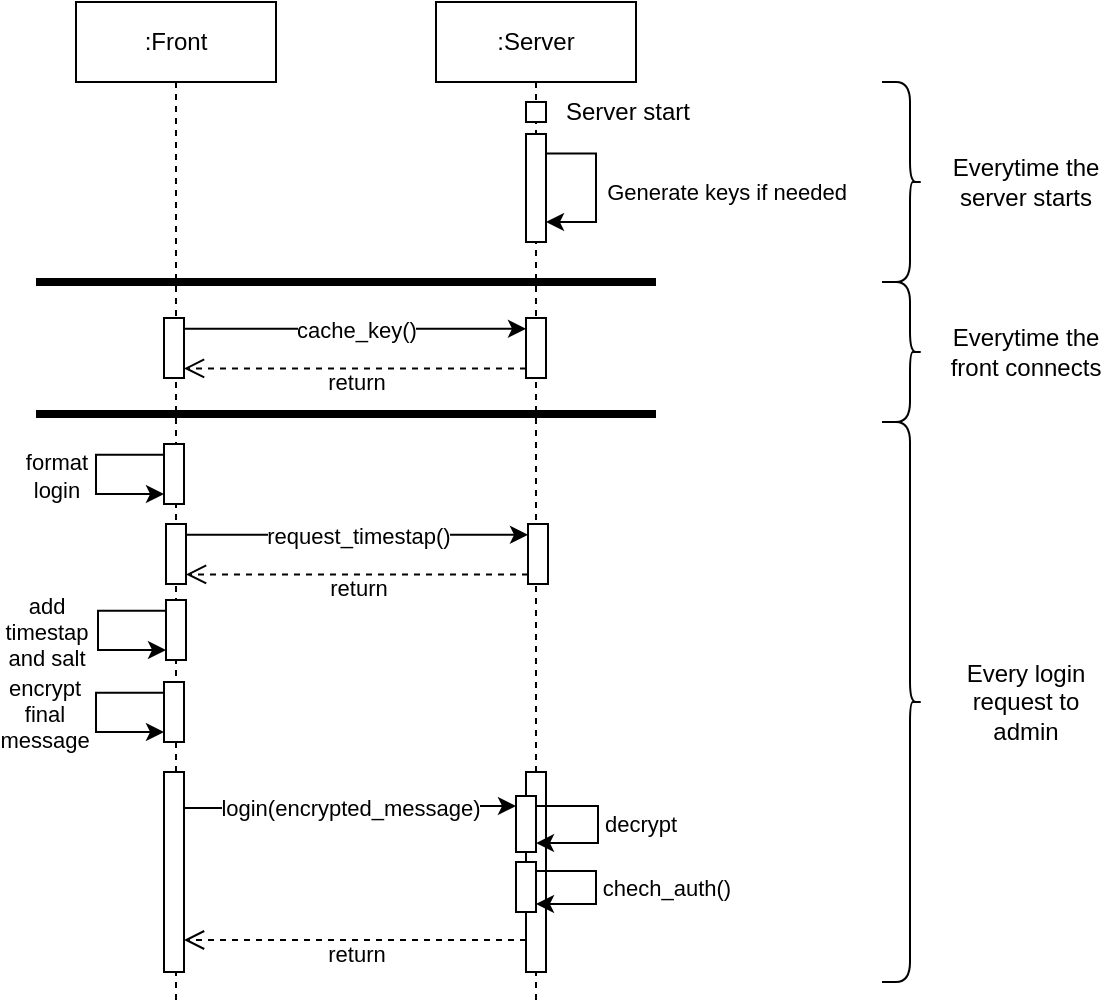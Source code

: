<mxfile version="22.1.8" type="device">
  <diagram name="Page-1" id="2YBvvXClWsGukQMizWep">
    <mxGraphModel dx="819" dy="421" grid="1" gridSize="10" guides="1" tooltips="1" connect="1" arrows="1" fold="1" page="1" pageScale="1" pageWidth="850" pageHeight="1100" background="#ffffff" math="0" shadow="0">
      <root>
        <mxCell id="0" />
        <mxCell id="1" parent="0" />
        <mxCell id="aM9ryv3xv72pqoxQDRHE-1" value=":Front" style="shape=umlLifeline;perimeter=lifelinePerimeter;whiteSpace=wrap;html=1;container=0;dropTarget=0;collapsible=0;recursiveResize=0;outlineConnect=0;portConstraint=eastwest;newEdgeStyle={&quot;edgeStyle&quot;:&quot;elbowEdgeStyle&quot;,&quot;elbow&quot;:&quot;vertical&quot;,&quot;curved&quot;:0,&quot;rounded&quot;:0};" parent="1" vertex="1">
          <mxGeometry x="40" y="40" width="100" height="500" as="geometry" />
        </mxCell>
        <mxCell id="gnmqrygsjQKP4wfBWkxj-38" value="" style="html=1;points=[[0,0.18,0,0,0],[0,0.84,0,0,0]];perimeter=orthogonalPerimeter;outlineConnect=0;targetShapes=umlLifeline;portConstraint=eastwest;newEdgeStyle={&quot;edgeStyle&quot;:&quot;elbowEdgeStyle&quot;,&quot;elbow&quot;:&quot;vertical&quot;,&quot;curved&quot;:0,&quot;rounded&quot;:0};container=0;" vertex="1" parent="aM9ryv3xv72pqoxQDRHE-1">
          <mxGeometry x="44" y="221" width="10" height="30" as="geometry" />
        </mxCell>
        <mxCell id="gnmqrygsjQKP4wfBWkxj-39" value="" style="endArrow=classic;html=1;rounded=0;edgeStyle=orthogonalEdgeStyle;exitX=0;exitY=0.18;exitDx=0;exitDy=0;exitPerimeter=0;entryX=0;entryY=0.84;entryDx=0;entryDy=0;entryPerimeter=0;" edge="1" parent="aM9ryv3xv72pqoxQDRHE-1" source="gnmqrygsjQKP4wfBWkxj-38" target="gnmqrygsjQKP4wfBWkxj-38">
          <mxGeometry relative="1" as="geometry">
            <mxPoint x="34" y="226.1" as="sourcePoint" />
            <mxPoint x="34" y="245.9" as="targetPoint" />
            <Array as="points">
              <mxPoint x="44" y="226" />
              <mxPoint x="10" y="226" />
              <mxPoint x="10" y="246" />
              <mxPoint x="44" y="246" />
            </Array>
          </mxGeometry>
        </mxCell>
        <mxCell id="gnmqrygsjQKP4wfBWkxj-40" value="&lt;div&gt;format&lt;/div&gt;&lt;div&gt;login&lt;br&gt;&lt;/div&gt;" style="edgeLabel;resizable=0;html=1;align=center;verticalAlign=middle;" connectable="0" vertex="1" parent="gnmqrygsjQKP4wfBWkxj-39">
          <mxGeometry relative="1" as="geometry">
            <mxPoint x="-20" as="offset" />
          </mxGeometry>
        </mxCell>
        <mxCell id="gnmqrygsjQKP4wfBWkxj-59" value="" style="html=1;points=[[0,0.18,0,0,0],[0,0.84,0,0,0]];perimeter=orthogonalPerimeter;outlineConnect=0;targetShapes=umlLifeline;portConstraint=eastwest;newEdgeStyle={&quot;edgeStyle&quot;:&quot;elbowEdgeStyle&quot;,&quot;elbow&quot;:&quot;vertical&quot;,&quot;curved&quot;:0,&quot;rounded&quot;:0};container=0;" vertex="1" parent="aM9ryv3xv72pqoxQDRHE-1">
          <mxGeometry x="44" y="340" width="10" height="30" as="geometry" />
        </mxCell>
        <mxCell id="gnmqrygsjQKP4wfBWkxj-60" value="" style="endArrow=classic;html=1;rounded=0;edgeStyle=orthogonalEdgeStyle;exitX=0;exitY=0.18;exitDx=0;exitDy=0;exitPerimeter=0;entryX=0;entryY=0.84;entryDx=0;entryDy=0;entryPerimeter=0;" edge="1" parent="aM9ryv3xv72pqoxQDRHE-1" source="gnmqrygsjQKP4wfBWkxj-59" target="gnmqrygsjQKP4wfBWkxj-59">
          <mxGeometry relative="1" as="geometry">
            <mxPoint x="34" y="345.1" as="sourcePoint" />
            <mxPoint x="34" y="364.9" as="targetPoint" />
            <Array as="points">
              <mxPoint x="44" y="345" />
              <mxPoint x="10" y="345" />
              <mxPoint x="10" y="365" />
              <mxPoint x="44" y="365" />
            </Array>
          </mxGeometry>
        </mxCell>
        <mxCell id="gnmqrygsjQKP4wfBWkxj-61" value="&lt;div&gt;encrypt &lt;br&gt;&lt;/div&gt;&lt;div&gt;final&lt;/div&gt;&lt;div&gt;message&lt;br&gt;&lt;/div&gt;" style="edgeLabel;resizable=0;html=1;align=center;verticalAlign=middle;" connectable="0" vertex="1" parent="gnmqrygsjQKP4wfBWkxj-60">
          <mxGeometry relative="1" as="geometry">
            <mxPoint x="-26" as="offset" />
          </mxGeometry>
        </mxCell>
        <mxCell id="aM9ryv3xv72pqoxQDRHE-5" value=":Server" style="shape=umlLifeline;perimeter=lifelinePerimeter;whiteSpace=wrap;html=1;container=0;dropTarget=0;collapsible=0;recursiveResize=0;outlineConnect=0;portConstraint=eastwest;newEdgeStyle={&quot;edgeStyle&quot;:&quot;elbowEdgeStyle&quot;,&quot;elbow&quot;:&quot;vertical&quot;,&quot;curved&quot;:0,&quot;rounded&quot;:0};movable=1;resizable=1;rotatable=1;deletable=1;editable=1;locked=0;connectable=1;" parent="1" vertex="1">
          <mxGeometry x="220" y="40" width="100" height="500" as="geometry" />
        </mxCell>
        <mxCell id="aM9ryv3xv72pqoxQDRHE-6" value="" style="html=1;points=[];perimeter=orthogonalPerimeter;outlineConnect=0;targetShapes=umlLifeline;portConstraint=eastwest;newEdgeStyle={&quot;edgeStyle&quot;:&quot;elbowEdgeStyle&quot;,&quot;elbow&quot;:&quot;vertical&quot;,&quot;curved&quot;:0,&quot;rounded&quot;:0};" parent="aM9ryv3xv72pqoxQDRHE-5" vertex="1">
          <mxGeometry x="45" y="50" width="10" height="10" as="geometry" />
        </mxCell>
        <mxCell id="gnmqrygsjQKP4wfBWkxj-46" value="" style="html=1;points=[[1,0.18,0,0,0],[1,0.84,0,0,0]];perimeter=orthogonalPerimeter;outlineConnect=0;targetShapes=umlLifeline;portConstraint=eastwest;newEdgeStyle={&quot;edgeStyle&quot;:&quot;elbowEdgeStyle&quot;,&quot;elbow&quot;:&quot;vertical&quot;,&quot;curved&quot;:0,&quot;rounded&quot;:0};container=0;" vertex="1" parent="aM9ryv3xv72pqoxQDRHE-5">
          <mxGeometry x="-135" y="261" width="10" height="30" as="geometry" />
        </mxCell>
        <mxCell id="gnmqrygsjQKP4wfBWkxj-47" value="" style="html=1;points=[[0,0.18,0,0,0],[0,0.84,0,0,0]];perimeter=orthogonalPerimeter;outlineConnect=0;targetShapes=umlLifeline;portConstraint=eastwest;newEdgeStyle={&quot;edgeStyle&quot;:&quot;elbowEdgeStyle&quot;,&quot;elbow&quot;:&quot;vertical&quot;,&quot;curved&quot;:0,&quot;rounded&quot;:0};container=0;" vertex="1" parent="aM9ryv3xv72pqoxQDRHE-5">
          <mxGeometry x="46" y="261" width="10" height="30" as="geometry" />
        </mxCell>
        <mxCell id="gnmqrygsjQKP4wfBWkxj-48" value="" style="endArrow=classic;html=1;rounded=0;edgeStyle=orthogonalEdgeStyle;entryX=0;entryY=0.18;entryDx=0;entryDy=0;entryPerimeter=0;exitX=1;exitY=0.18;exitDx=0;exitDy=0;exitPerimeter=0;" edge="1" parent="aM9ryv3xv72pqoxQDRHE-5" source="gnmqrygsjQKP4wfBWkxj-46" target="gnmqrygsjQKP4wfBWkxj-47">
          <mxGeometry relative="1" as="geometry">
            <mxPoint x="-121" y="270.514" as="sourcePoint" />
            <mxPoint x="41" y="271" as="targetPoint" />
          </mxGeometry>
        </mxCell>
        <mxCell id="gnmqrygsjQKP4wfBWkxj-49" value="request_timestap()" style="edgeLabel;resizable=0;html=1;align=center;verticalAlign=middle;" connectable="0" vertex="1" parent="gnmqrygsjQKP4wfBWkxj-48">
          <mxGeometry relative="1" as="geometry" />
        </mxCell>
        <mxCell id="gnmqrygsjQKP4wfBWkxj-50" value="return" style="html=1;verticalAlign=bottom;endArrow=open;dashed=1;endSize=8;curved=0;rounded=0;edgeStyle=orthogonalEdgeStyle;exitX=0;exitY=0.84;exitDx=0;exitDy=0;exitPerimeter=0;entryX=1;entryY=0.84;entryDx=0;entryDy=0;entryPerimeter=0;" edge="1" parent="aM9ryv3xv72pqoxQDRHE-5" source="gnmqrygsjQKP4wfBWkxj-47" target="gnmqrygsjQKP4wfBWkxj-46">
          <mxGeometry x="-0.006" y="16" relative="1" as="geometry">
            <mxPoint x="61" y="341" as="sourcePoint" />
            <mxPoint x="-121" y="270.514" as="targetPoint" />
            <mxPoint as="offset" />
          </mxGeometry>
        </mxCell>
        <mxCell id="gnmqrygsjQKP4wfBWkxj-56" value="" style="html=1;points=[[1,0.18,0,0,0],[1,0.84,0,0,0]];perimeter=orthogonalPerimeter;outlineConnect=0;targetShapes=umlLifeline;portConstraint=eastwest;newEdgeStyle={&quot;edgeStyle&quot;:&quot;elbowEdgeStyle&quot;,&quot;elbow&quot;:&quot;vertical&quot;,&quot;curved&quot;:0,&quot;rounded&quot;:0};container=0;" vertex="1" parent="aM9ryv3xv72pqoxQDRHE-5">
          <mxGeometry x="45" y="66" width="10" height="54" as="geometry" />
        </mxCell>
        <mxCell id="gnmqrygsjQKP4wfBWkxj-57" value="" style="endArrow=classic;html=1;rounded=0;edgeStyle=orthogonalEdgeStyle;exitX=1;exitY=0.18;exitDx=0;exitDy=0;exitPerimeter=0;" edge="1" parent="aM9ryv3xv72pqoxQDRHE-5" source="gnmqrygsjQKP4wfBWkxj-56" target="gnmqrygsjQKP4wfBWkxj-56">
          <mxGeometry relative="1" as="geometry">
            <mxPoint x="-30" y="180" as="sourcePoint" />
            <mxPoint x="70" y="110" as="targetPoint" />
            <Array as="points">
              <mxPoint x="80" y="76" />
              <mxPoint x="80" y="110" />
            </Array>
          </mxGeometry>
        </mxCell>
        <mxCell id="gnmqrygsjQKP4wfBWkxj-58" value="Generate keys if needed" style="edgeLabel;resizable=0;html=1;align=center;verticalAlign=middle;" connectable="0" vertex="1" parent="gnmqrygsjQKP4wfBWkxj-57">
          <mxGeometry relative="1" as="geometry">
            <mxPoint x="65" y="2" as="offset" />
          </mxGeometry>
        </mxCell>
        <mxCell id="gnmqrygsjQKP4wfBWkxj-1" value="Server start" style="text;html=1;strokeColor=none;fillColor=none;align=center;verticalAlign=middle;whiteSpace=wrap;rounded=0;" vertex="1" parent="1">
          <mxGeometry x="276" y="90" width="80" height="10" as="geometry" />
        </mxCell>
        <mxCell id="gnmqrygsjQKP4wfBWkxj-25" value="" style="html=1;points=[[1,0.18,0,0,0],[1,0.84,0,0,0]];perimeter=orthogonalPerimeter;outlineConnect=0;targetShapes=umlLifeline;portConstraint=eastwest;newEdgeStyle={&quot;edgeStyle&quot;:&quot;elbowEdgeStyle&quot;,&quot;elbow&quot;:&quot;vertical&quot;,&quot;curved&quot;:0,&quot;rounded&quot;:0};container=0;" vertex="1" parent="1">
          <mxGeometry x="84" y="198" width="10" height="30" as="geometry" />
        </mxCell>
        <mxCell id="gnmqrygsjQKP4wfBWkxj-26" value="" style="html=1;points=[[0,0.18,0,0,0],[0,0.84,0,0,0]];perimeter=orthogonalPerimeter;outlineConnect=0;targetShapes=umlLifeline;portConstraint=eastwest;newEdgeStyle={&quot;edgeStyle&quot;:&quot;elbowEdgeStyle&quot;,&quot;elbow&quot;:&quot;vertical&quot;,&quot;curved&quot;:0,&quot;rounded&quot;:0};container=0;" vertex="1" parent="1">
          <mxGeometry x="265" y="198" width="10" height="30" as="geometry" />
        </mxCell>
        <mxCell id="gnmqrygsjQKP4wfBWkxj-27" value="" style="endArrow=classic;html=1;rounded=0;edgeStyle=orthogonalEdgeStyle;entryX=0;entryY=0.18;entryDx=0;entryDy=0;entryPerimeter=0;exitX=1;exitY=0.18;exitDx=0;exitDy=0;exitPerimeter=0;" edge="1" parent="1" source="gnmqrygsjQKP4wfBWkxj-25" target="gnmqrygsjQKP4wfBWkxj-26">
          <mxGeometry relative="1" as="geometry">
            <mxPoint x="98" y="207.514" as="sourcePoint" />
            <mxPoint x="260" y="208" as="targetPoint" />
          </mxGeometry>
        </mxCell>
        <mxCell id="gnmqrygsjQKP4wfBWkxj-28" value="cache_key()" style="edgeLabel;resizable=0;html=1;align=center;verticalAlign=middle;" connectable="0" vertex="1" parent="gnmqrygsjQKP4wfBWkxj-27">
          <mxGeometry relative="1" as="geometry" />
        </mxCell>
        <mxCell id="gnmqrygsjQKP4wfBWkxj-29" value="return" style="html=1;verticalAlign=bottom;endArrow=open;dashed=1;endSize=8;curved=0;rounded=0;edgeStyle=orthogonalEdgeStyle;exitX=0;exitY=0.84;exitDx=0;exitDy=0;exitPerimeter=0;entryX=1;entryY=0.84;entryDx=0;entryDy=0;entryPerimeter=0;" edge="1" parent="1" source="gnmqrygsjQKP4wfBWkxj-26" target="gnmqrygsjQKP4wfBWkxj-25">
          <mxGeometry x="-0.006" y="16" relative="1" as="geometry">
            <mxPoint x="280" y="278" as="sourcePoint" />
            <mxPoint x="98" y="207.514" as="targetPoint" />
            <mxPoint as="offset" />
          </mxGeometry>
        </mxCell>
        <mxCell id="gnmqrygsjQKP4wfBWkxj-41" value="" style="html=1;points=[[1,0.18,0,0,0],[1,0.84,0,0,0]];perimeter=orthogonalPerimeter;outlineConnect=0;targetShapes=umlLifeline;portConstraint=eastwest;newEdgeStyle={&quot;edgeStyle&quot;:&quot;elbowEdgeStyle&quot;,&quot;elbow&quot;:&quot;vertical&quot;,&quot;curved&quot;:0,&quot;rounded&quot;:0};container=0;" vertex="1" parent="1">
          <mxGeometry x="84" y="425" width="10" height="100" as="geometry" />
        </mxCell>
        <mxCell id="gnmqrygsjQKP4wfBWkxj-42" value="" style="html=1;points=[[0,0.18,0,0,0],[0,0.84,0,0,0]];perimeter=orthogonalPerimeter;outlineConnect=0;targetShapes=umlLifeline;portConstraint=eastwest;newEdgeStyle={&quot;edgeStyle&quot;:&quot;elbowEdgeStyle&quot;,&quot;elbow&quot;:&quot;vertical&quot;,&quot;curved&quot;:0,&quot;rounded&quot;:0};container=0;" vertex="1" parent="1">
          <mxGeometry x="265" y="425" width="10" height="100" as="geometry" />
        </mxCell>
        <mxCell id="gnmqrygsjQKP4wfBWkxj-43" value="" style="endArrow=classic;html=1;rounded=0;edgeStyle=orthogonalEdgeStyle;exitX=1;exitY=0.18;exitDx=0;exitDy=0;exitPerimeter=0;entryX=0;entryY=0.18;entryDx=0;entryDy=0;entryPerimeter=0;" edge="1" parent="1" source="gnmqrygsjQKP4wfBWkxj-41" target="gnmqrygsjQKP4wfBWkxj-63">
          <mxGeometry relative="1" as="geometry">
            <mxPoint x="98" y="432.514" as="sourcePoint" />
            <mxPoint x="230" y="445" as="targetPoint" />
          </mxGeometry>
        </mxCell>
        <mxCell id="gnmqrygsjQKP4wfBWkxj-44" value="login(encrypted_message)" style="edgeLabel;resizable=0;html=1;align=center;verticalAlign=middle;" connectable="0" vertex="1" parent="gnmqrygsjQKP4wfBWkxj-43">
          <mxGeometry relative="1" as="geometry" />
        </mxCell>
        <mxCell id="gnmqrygsjQKP4wfBWkxj-45" value="return" style="html=1;verticalAlign=bottom;endArrow=open;dashed=1;endSize=8;curved=0;rounded=0;edgeStyle=orthogonalEdgeStyle;exitX=0;exitY=0.84;exitDx=0;exitDy=0;exitPerimeter=0;entryX=1;entryY=0.84;entryDx=0;entryDy=0;entryPerimeter=0;" edge="1" parent="1" source="gnmqrygsjQKP4wfBWkxj-42" target="gnmqrygsjQKP4wfBWkxj-41">
          <mxGeometry x="-0.006" y="16" relative="1" as="geometry">
            <mxPoint x="280" y="503" as="sourcePoint" />
            <mxPoint x="98" y="432.514" as="targetPoint" />
            <mxPoint as="offset" />
          </mxGeometry>
        </mxCell>
        <mxCell id="gnmqrygsjQKP4wfBWkxj-53" value="" style="html=1;points=[[0,0.18,0,0,0],[0,0.84,0,0,0]];perimeter=orthogonalPerimeter;outlineConnect=0;targetShapes=umlLifeline;portConstraint=eastwest;newEdgeStyle={&quot;edgeStyle&quot;:&quot;elbowEdgeStyle&quot;,&quot;elbow&quot;:&quot;vertical&quot;,&quot;curved&quot;:0,&quot;rounded&quot;:0};container=0;" vertex="1" parent="1">
          <mxGeometry x="85" y="339" width="10" height="30" as="geometry" />
        </mxCell>
        <mxCell id="gnmqrygsjQKP4wfBWkxj-54" value="" style="endArrow=classic;html=1;rounded=0;edgeStyle=orthogonalEdgeStyle;exitX=0;exitY=0.18;exitDx=0;exitDy=0;exitPerimeter=0;entryX=0;entryY=0.84;entryDx=0;entryDy=0;entryPerimeter=0;" edge="1" parent="1" source="gnmqrygsjQKP4wfBWkxj-53" target="gnmqrygsjQKP4wfBWkxj-53">
          <mxGeometry relative="1" as="geometry">
            <mxPoint x="75" y="344.1" as="sourcePoint" />
            <mxPoint x="75" y="363.9" as="targetPoint" />
            <Array as="points">
              <mxPoint x="85" y="344" />
              <mxPoint x="51" y="344" />
              <mxPoint x="51" y="364" />
              <mxPoint x="85" y="364" />
            </Array>
          </mxGeometry>
        </mxCell>
        <mxCell id="gnmqrygsjQKP4wfBWkxj-55" value="&lt;div&gt;add&lt;/div&gt;&lt;div&gt;timestap&lt;/div&gt;&lt;div&gt;and salt&lt;/div&gt;" style="edgeLabel;resizable=0;html=1;align=center;verticalAlign=middle;" connectable="0" vertex="1" parent="gnmqrygsjQKP4wfBWkxj-54">
          <mxGeometry relative="1" as="geometry">
            <mxPoint x="-26" as="offset" />
          </mxGeometry>
        </mxCell>
        <mxCell id="gnmqrygsjQKP4wfBWkxj-63" value="" style="html=1;points=[[0,0.18,0,0,0],[1,0.18,0,0,0],[1,0.84,0,0,0]];perimeter=orthogonalPerimeter;outlineConnect=0;targetShapes=umlLifeline;portConstraint=eastwest;newEdgeStyle={&quot;edgeStyle&quot;:&quot;elbowEdgeStyle&quot;,&quot;elbow&quot;:&quot;vertical&quot;,&quot;curved&quot;:0,&quot;rounded&quot;:0};container=0;" vertex="1" parent="1">
          <mxGeometry x="260" y="437" width="10" height="28" as="geometry" />
        </mxCell>
        <mxCell id="gnmqrygsjQKP4wfBWkxj-64" value="" style="endArrow=classic;html=1;rounded=0;edgeStyle=orthogonalEdgeStyle;exitX=1;exitY=0.18;exitDx=0;exitDy=0;exitPerimeter=0;entryX=1;entryY=0.84;entryDx=0;entryDy=0;entryPerimeter=0;" edge="1" parent="1" source="gnmqrygsjQKP4wfBWkxj-63" target="gnmqrygsjQKP4wfBWkxj-63">
          <mxGeometry relative="1" as="geometry">
            <mxPoint x="191" y="552" as="sourcePoint" />
            <mxPoint x="276" y="482" as="targetPoint" />
            <Array as="points">
              <mxPoint x="301" y="442" />
              <mxPoint x="301" y="461" />
            </Array>
          </mxGeometry>
        </mxCell>
        <mxCell id="gnmqrygsjQKP4wfBWkxj-65" value="decrypt" style="edgeLabel;resizable=0;html=1;align=center;verticalAlign=middle;" connectable="0" vertex="1" parent="gnmqrygsjQKP4wfBWkxj-64">
          <mxGeometry relative="1" as="geometry">
            <mxPoint x="21" y="-1" as="offset" />
          </mxGeometry>
        </mxCell>
        <mxCell id="gnmqrygsjQKP4wfBWkxj-66" value="" style="html=1;points=[[1,0.18,0,0,0],[1,0.84,0,0,0]];perimeter=orthogonalPerimeter;outlineConnect=0;targetShapes=umlLifeline;portConstraint=eastwest;newEdgeStyle={&quot;edgeStyle&quot;:&quot;elbowEdgeStyle&quot;,&quot;elbow&quot;:&quot;vertical&quot;,&quot;curved&quot;:0,&quot;rounded&quot;:0};container=0;" vertex="1" parent="1">
          <mxGeometry x="260" y="470" width="10" height="25" as="geometry" />
        </mxCell>
        <mxCell id="gnmqrygsjQKP4wfBWkxj-67" value="" style="endArrow=classic;html=1;rounded=0;edgeStyle=orthogonalEdgeStyle;exitX=1;exitY=0.18;exitDx=0;exitDy=0;exitPerimeter=0;entryX=1;entryY=0.84;entryDx=0;entryDy=0;entryPerimeter=0;" edge="1" parent="1" source="gnmqrygsjQKP4wfBWkxj-66" target="gnmqrygsjQKP4wfBWkxj-66">
          <mxGeometry relative="1" as="geometry">
            <mxPoint x="185" y="584" as="sourcePoint" />
            <mxPoint x="285" y="514" as="targetPoint" />
            <Array as="points">
              <mxPoint x="300" y="475" />
              <mxPoint x="300" y="491" />
            </Array>
          </mxGeometry>
        </mxCell>
        <mxCell id="gnmqrygsjQKP4wfBWkxj-68" value="chech_auth()" style="edgeLabel;resizable=0;html=1;align=center;verticalAlign=middle;" connectable="0" vertex="1" parent="gnmqrygsjQKP4wfBWkxj-67">
          <mxGeometry relative="1" as="geometry">
            <mxPoint x="35" as="offset" />
          </mxGeometry>
        </mxCell>
        <mxCell id="gnmqrygsjQKP4wfBWkxj-69" value="" style="line;strokeWidth=4;html=1;perimeter=backbonePerimeter;points=[];outlineConnect=0;" vertex="1" parent="1">
          <mxGeometry x="20" y="241" width="310" height="10" as="geometry" />
        </mxCell>
        <mxCell id="gnmqrygsjQKP4wfBWkxj-70" value="" style="line;strokeWidth=4;html=1;perimeter=backbonePerimeter;points=[];outlineConnect=0;" vertex="1" parent="1">
          <mxGeometry x="20" y="175" width="310" height="10" as="geometry" />
        </mxCell>
        <mxCell id="gnmqrygsjQKP4wfBWkxj-71" value="" style="shape=curlyBracket;whiteSpace=wrap;html=1;rounded=1;flipH=1;labelPosition=right;verticalLabelPosition=middle;align=left;verticalAlign=middle;size=0.3;" vertex="1" parent="1">
          <mxGeometry x="443" y="80" width="20" height="100" as="geometry" />
        </mxCell>
        <mxCell id="gnmqrygsjQKP4wfBWkxj-73" value="Everytime the server starts" style="text;html=1;strokeColor=none;fillColor=none;align=center;verticalAlign=middle;whiteSpace=wrap;rounded=0;" vertex="1" parent="1">
          <mxGeometry x="470" y="115" width="90" height="30" as="geometry" />
        </mxCell>
        <mxCell id="gnmqrygsjQKP4wfBWkxj-74" value="" style="shape=curlyBracket;whiteSpace=wrap;html=1;rounded=1;flipH=1;labelPosition=right;verticalLabelPosition=middle;align=left;verticalAlign=middle;size=0.3;" vertex="1" parent="1">
          <mxGeometry x="443" y="180" width="20" height="70" as="geometry" />
        </mxCell>
        <mxCell id="gnmqrygsjQKP4wfBWkxj-75" value="Everytime the front connects" style="text;html=1;strokeColor=none;fillColor=none;align=center;verticalAlign=middle;whiteSpace=wrap;rounded=0;" vertex="1" parent="1">
          <mxGeometry x="470" y="200" width="90" height="30" as="geometry" />
        </mxCell>
        <mxCell id="gnmqrygsjQKP4wfBWkxj-76" value="" style="shape=curlyBracket;whiteSpace=wrap;html=1;rounded=1;flipH=1;labelPosition=right;verticalLabelPosition=middle;align=left;verticalAlign=middle;size=0.3;" vertex="1" parent="1">
          <mxGeometry x="443" y="250" width="20" height="280" as="geometry" />
        </mxCell>
        <mxCell id="gnmqrygsjQKP4wfBWkxj-77" value="Every login request to admin" style="text;html=1;strokeColor=none;fillColor=none;align=center;verticalAlign=middle;whiteSpace=wrap;rounded=0;" vertex="1" parent="1">
          <mxGeometry x="470" y="375" width="90" height="30" as="geometry" />
        </mxCell>
      </root>
    </mxGraphModel>
  </diagram>
</mxfile>
